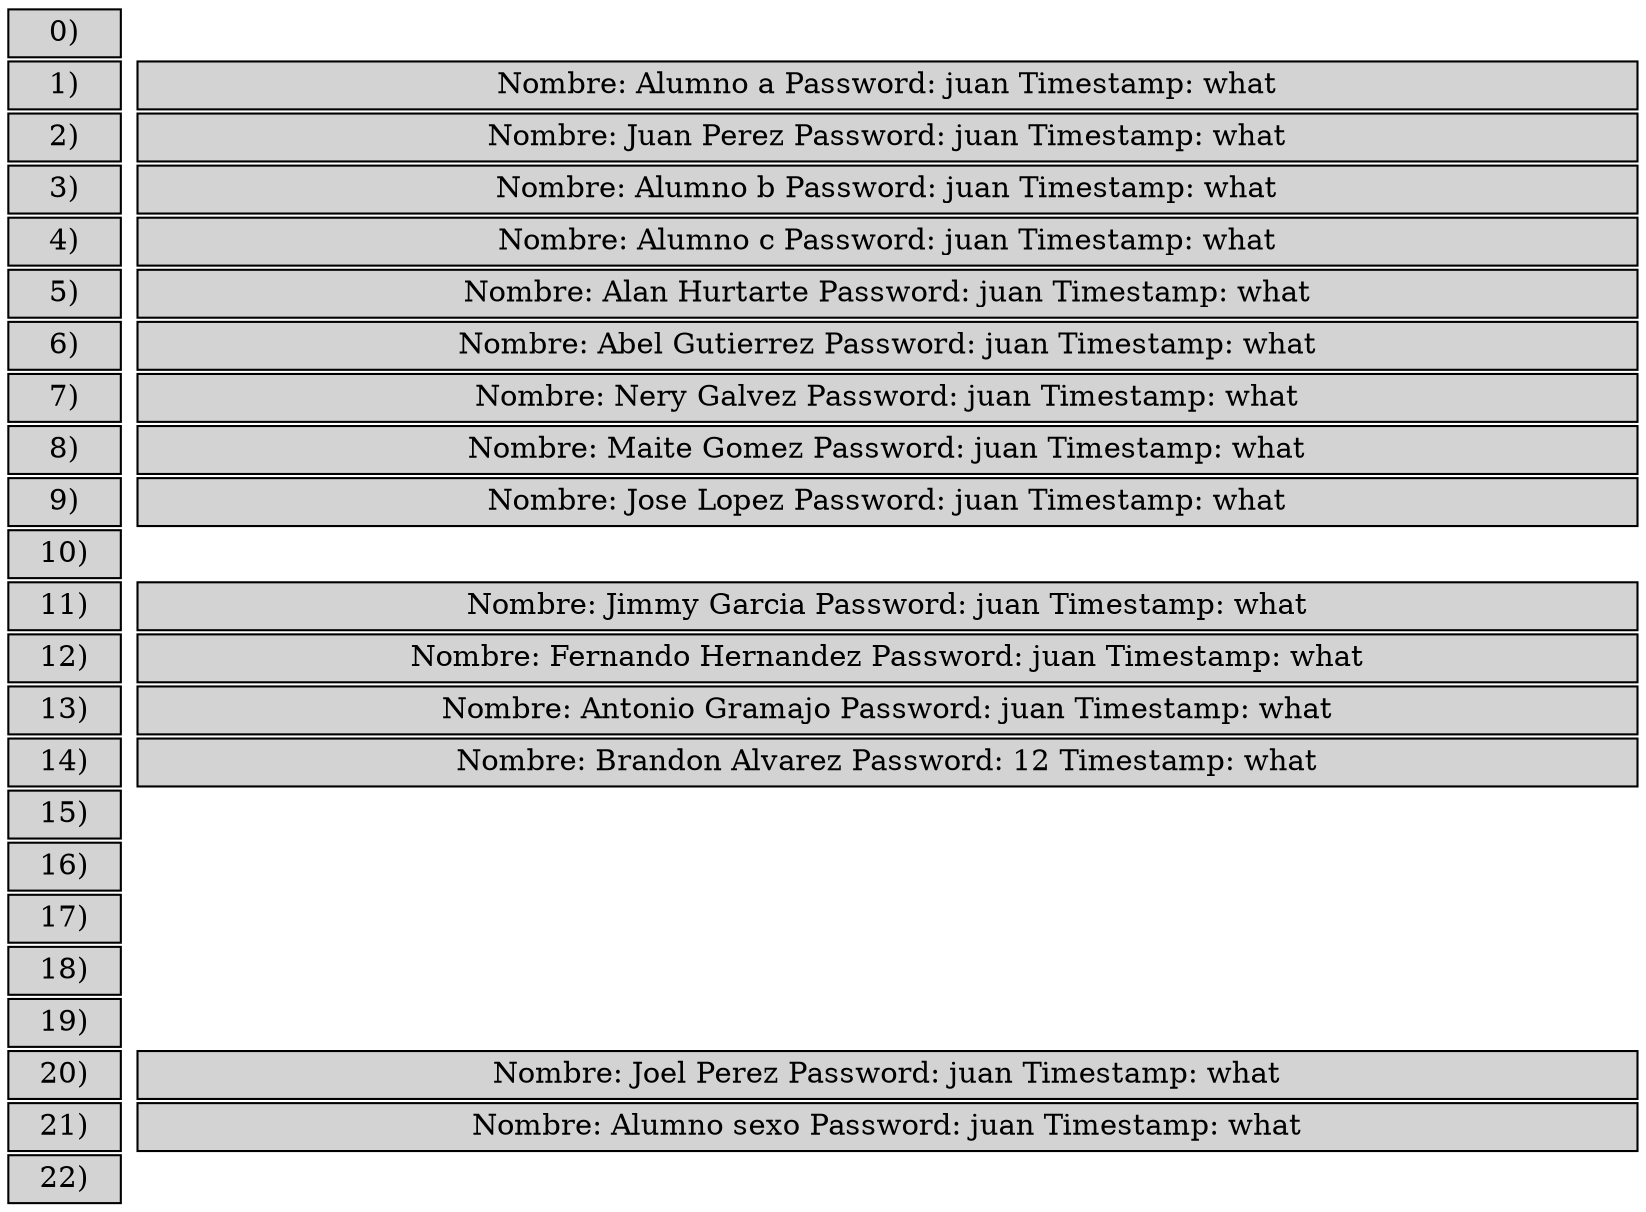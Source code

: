 digraph G {
     rankdir = LR;
	graph[ranksep = "0.02"];
     node [shape=record,height=.1];
     node[style = "filled"];
     sep=0;
     nodesep=0
     indice22[label= "22)"];
     indice21[label= "21)"];
     indice20[label= "20)"];
     indice19[label= "19)"];
     indice18[label= "18)"];
     indice17[label= "17)"];
     indice16[label= "16)"];
     indice15[label= "15)"];
     indice14[label= "14)"];
     indice13[label= "13)"];
     indice12[label= "12)"];
     indice11[label= "11)"];
     indice10[label= "10)"];
     indice9[label= "9)"];
     indice8[label= "8)"];
     indice7[label= "7)"];
     indice6[label= "6)"];
     indice5[label= "5)"];
     indice4[label= "4)"];
     indice3[label= "3)"];
     indice2[label= "2)"];
     indice1[label= "1)"];
     indice0[label= "0)"];
     node2[label = "{Nombre: Alumno a  Password: juan  Timestamp: what}" width = 10];
     indice1->node2 [style=invis];
     node3[label = "{Nombre: Juan Perez  Password: juan  Timestamp: what}" width = 10];
     indice2->node3 [style=invis];
     node4[label = "{Nombre: Alumno b  Password: juan  Timestamp: what}" width = 10];
     indice3->node4 [style=invis];
     node5[label = "{Nombre: Alumno c  Password: juan  Timestamp: what}" width = 10];
     indice4->node5 [style=invis];
     node6[label = "{Nombre: Alan Hurtarte  Password: juan  Timestamp: what}" width = 10];
     indice5->node6 [style=invis];
     node7[label = "{Nombre: Abel Gutierrez  Password: juan  Timestamp: what}" width = 10];
     indice6->node7 [style=invis];
     node8[label = "{Nombre: Nery Galvez  Password: juan  Timestamp: what}" width = 10];
     indice7->node8 [style=invis];
     node9[label = "{Nombre: Maite Gomez  Password: juan  Timestamp: what}" width = 10];
     indice8->node9 [style=invis];
     node10[label = "{Nombre: Jose Lopez  Password: juan  Timestamp: what}" width = 10];
     indice9->node10 [style=invis];
     node12[label = "{Nombre: Jimmy Garcia  Password: juan  Timestamp: what}" width = 10];
     indice11->node12 [style=invis];
     node13[label = "{Nombre: Fernando Hernandez  Password: juan  Timestamp: what}" width = 10];
     indice12->node13 [style=invis];
     node14[label = "{Nombre: Antonio Gramajo  Password: juan  Timestamp: what}" width = 10];
     indice13->node14 [style=invis];
     node15[label = "{Nombre: Brandon Alvarez  Password: 12  Timestamp: what}" width = 10];
     indice14->node15 [style=invis];
     node21[label = "{Nombre: Joel Perez  Password: juan  Timestamp: what}" width = 10];
     indice20->node21 [style=invis];
     node22[label = "{Nombre: Alumno sexo  Password: juan  Timestamp: what}" width = 10];
     indice21->node22 [style=invis];
}